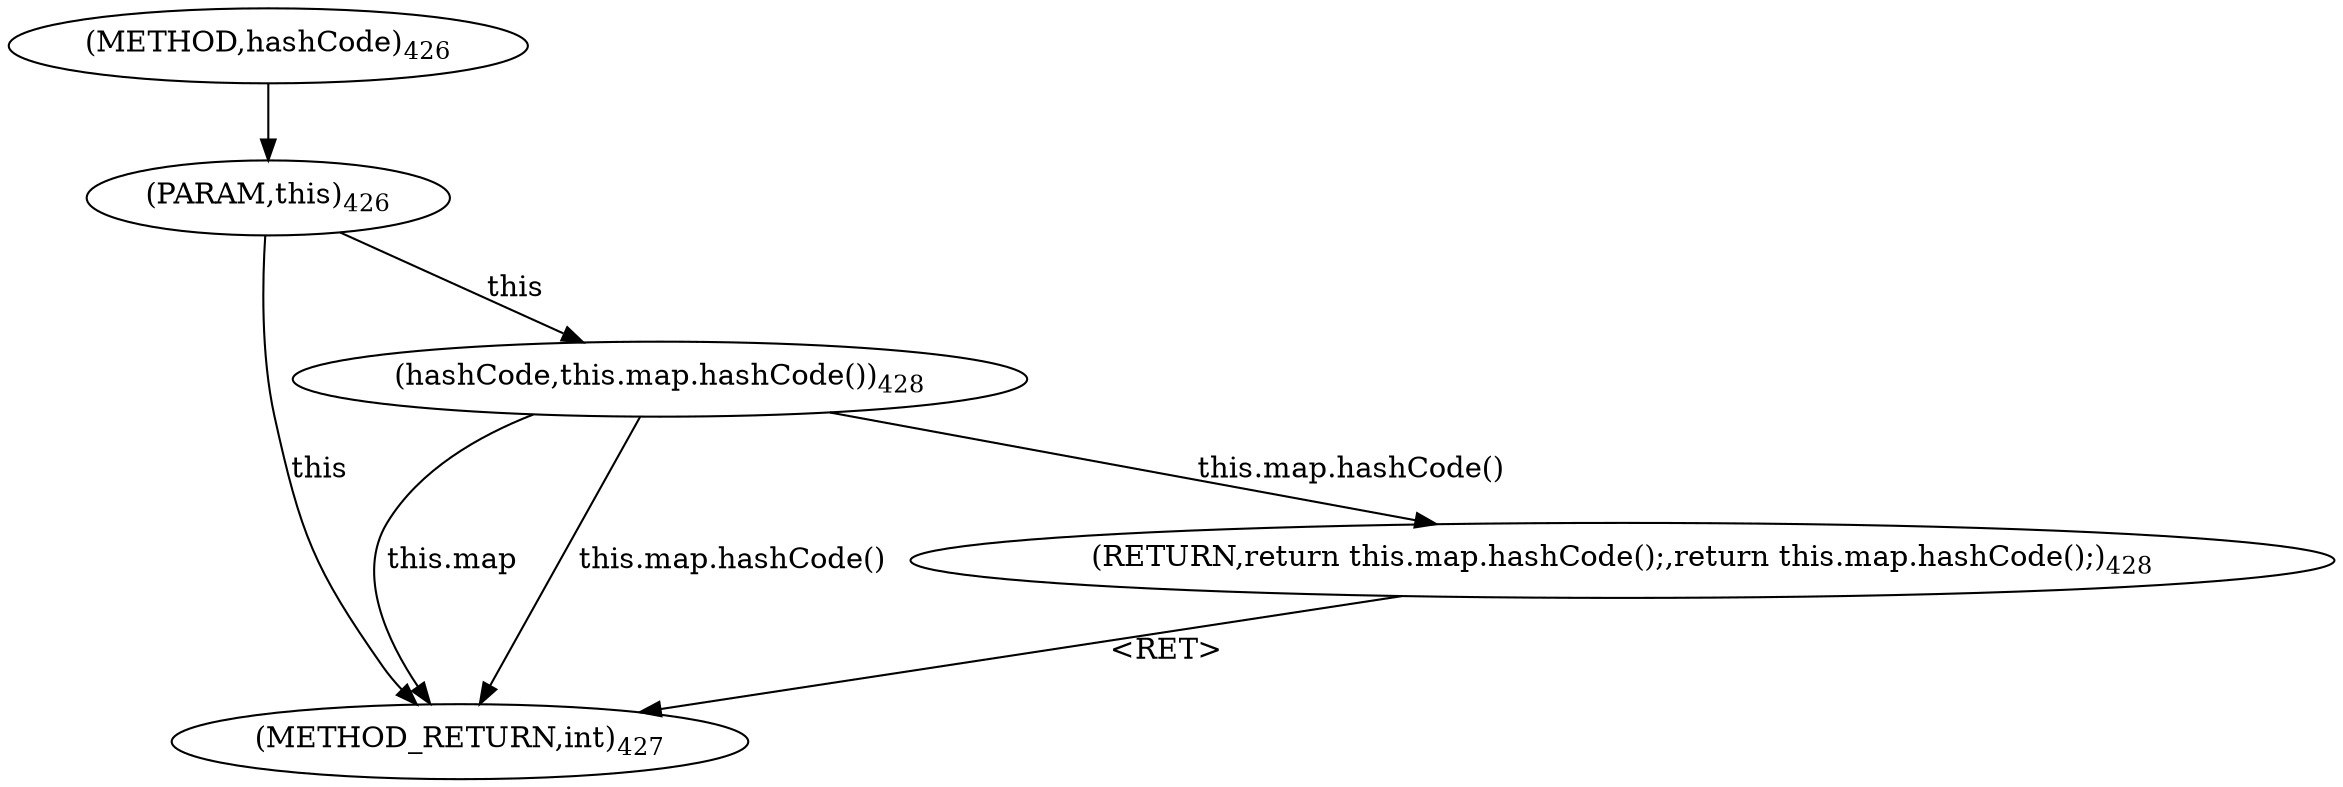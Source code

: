 digraph "hashCode" {  
"1225" [label = <(METHOD,hashCode)<SUB>426</SUB>> ]
"1234" [label = <(METHOD_RETURN,int)<SUB>427</SUB>> ]
"84" [label = <(PARAM,this)<SUB>426</SUB>> ]
"1227" [label = <(RETURN,return this.map.hashCode();,return this.map.hashCode();)<SUB>428</SUB>> ]
"1228" [label = <(hashCode,this.map.hashCode())<SUB>428</SUB>> ]
"1228" [label = <(hashCode,this.map.hashCode())<SUB>428</SUB>> ]
  "1227" -> "1234"  [ label = "&lt;RET&gt;"] 
  "84" -> "1234"  [ label = "this"] 
  "1228" -> "1234"  [ label = "this.map"] 
  "1228" -> "1234"  [ label = "this.map.hashCode()"] 
  "1225" -> "84" 
  "1228" -> "1227"  [ label = "this.map.hashCode()"] 
  "84" -> "1228"  [ label = "this"] 
}
